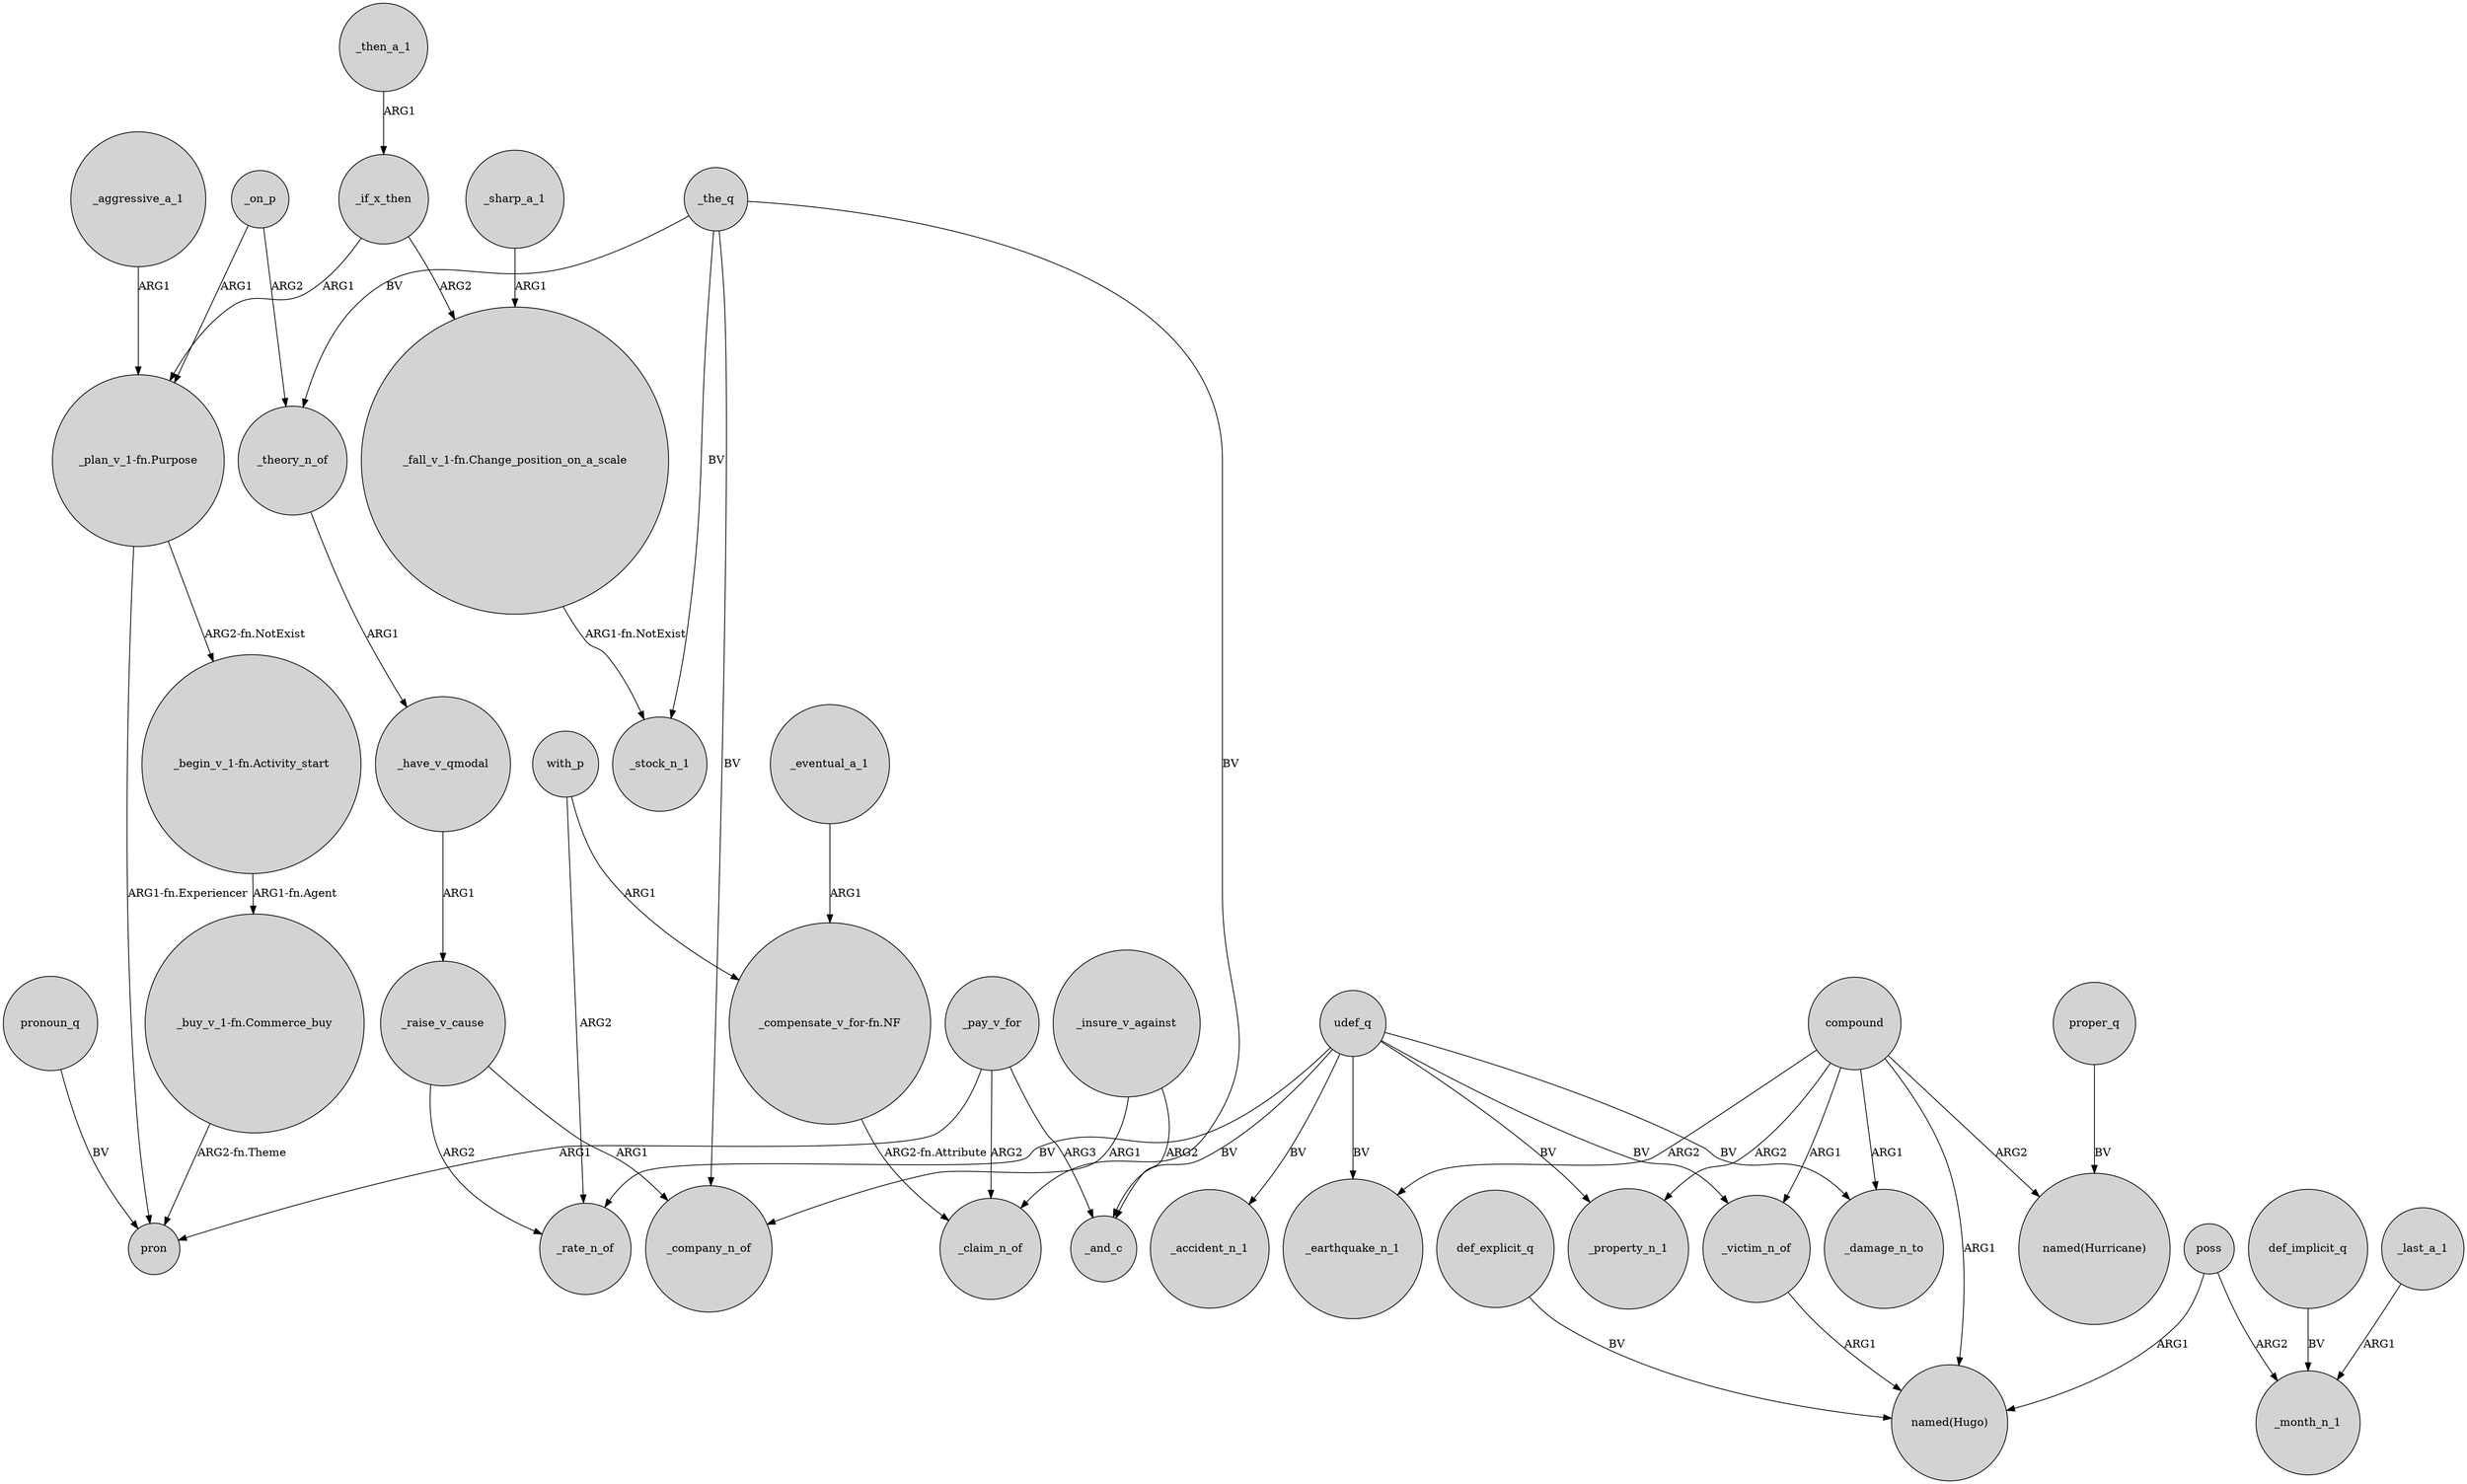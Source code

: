 digraph {
	node [shape=circle style=filled]
	_if_x_then -> "_plan_v_1-fn.Purpose" [label=ARG1]
	def_explicit_q -> "named(Hugo)" [label=BV]
	_insure_v_against -> _company_n_of [label=ARG1]
	def_implicit_q -> _month_n_1 [label=BV]
	poss -> _month_n_1 [label=ARG2]
	_the_q -> _claim_n_of [label=BV]
	with_p -> "_compensate_v_for-fn.NF" [label=ARG1]
	compound -> _earthquake_n_1 [label=ARG2]
	"_fall_v_1-fn.Change_position_on_a_scale" -> _stock_n_1 [label="ARG1-fn.NotExist"]
	compound -> _victim_n_of [label=ARG1]
	compound -> "named(Hugo)" [label=ARG1]
	_insure_v_against -> _and_c [label=ARG2]
	_have_v_qmodal -> _raise_v_cause [label=ARG1]
	_the_q -> _stock_n_1 [label=BV]
	_raise_v_cause -> _rate_n_of [label=ARG2]
	compound -> _damage_n_to [label=ARG1]
	"_plan_v_1-fn.Purpose" -> pron [label="ARG1-fn.Experiencer"]
	"_buy_v_1-fn.Commerce_buy" -> pron [label="ARG2-fn.Theme"]
	udef_q -> _victim_n_of [label=BV]
	compound -> _property_n_1 [label=ARG2]
	udef_q -> _accident_n_1 [label=BV]
	_on_p -> _theory_n_of [label=ARG2]
	_theory_n_of -> _have_v_qmodal [label=ARG1]
	udef_q -> _rate_n_of [label=BV]
	_the_q -> _theory_n_of [label=BV]
	_pay_v_for -> pron [label=ARG1]
	"_compensate_v_for-fn.NF" -> _claim_n_of [label="ARG2-fn.Attribute"]
	_the_q -> _company_n_of [label=BV]
	"_begin_v_1-fn.Activity_start" -> "_buy_v_1-fn.Commerce_buy" [label="ARG1-fn.Agent"]
	poss -> "named(Hugo)" [label=ARG1]
	pronoun_q -> pron [label=BV]
	_sharp_a_1 -> "_fall_v_1-fn.Change_position_on_a_scale" [label=ARG1]
	_pay_v_for -> _claim_n_of [label=ARG2]
	udef_q -> _damage_n_to [label=BV]
	_pay_v_for -> _and_c [label=ARG3]
	udef_q -> _property_n_1 [label=BV]
	_if_x_then -> "_fall_v_1-fn.Change_position_on_a_scale" [label=ARG2]
	_then_a_1 -> _if_x_then [label=ARG1]
	_last_a_1 -> _month_n_1 [label=ARG1]
	with_p -> _rate_n_of [label=ARG2]
	_victim_n_of -> "named(Hugo)" [label=ARG1]
	_aggressive_a_1 -> "_plan_v_1-fn.Purpose" [label=ARG1]
	compound -> "named(Hurricane)" [label=ARG2]
	proper_q -> "named(Hurricane)" [label=BV]
	udef_q -> _and_c [label=BV]
	_eventual_a_1 -> "_compensate_v_for-fn.NF" [label=ARG1]
	_raise_v_cause -> _company_n_of [label=ARG1]
	_on_p -> "_plan_v_1-fn.Purpose" [label=ARG1]
	udef_q -> _earthquake_n_1 [label=BV]
	"_plan_v_1-fn.Purpose" -> "_begin_v_1-fn.Activity_start" [label="ARG2-fn.NotExist"]
}
